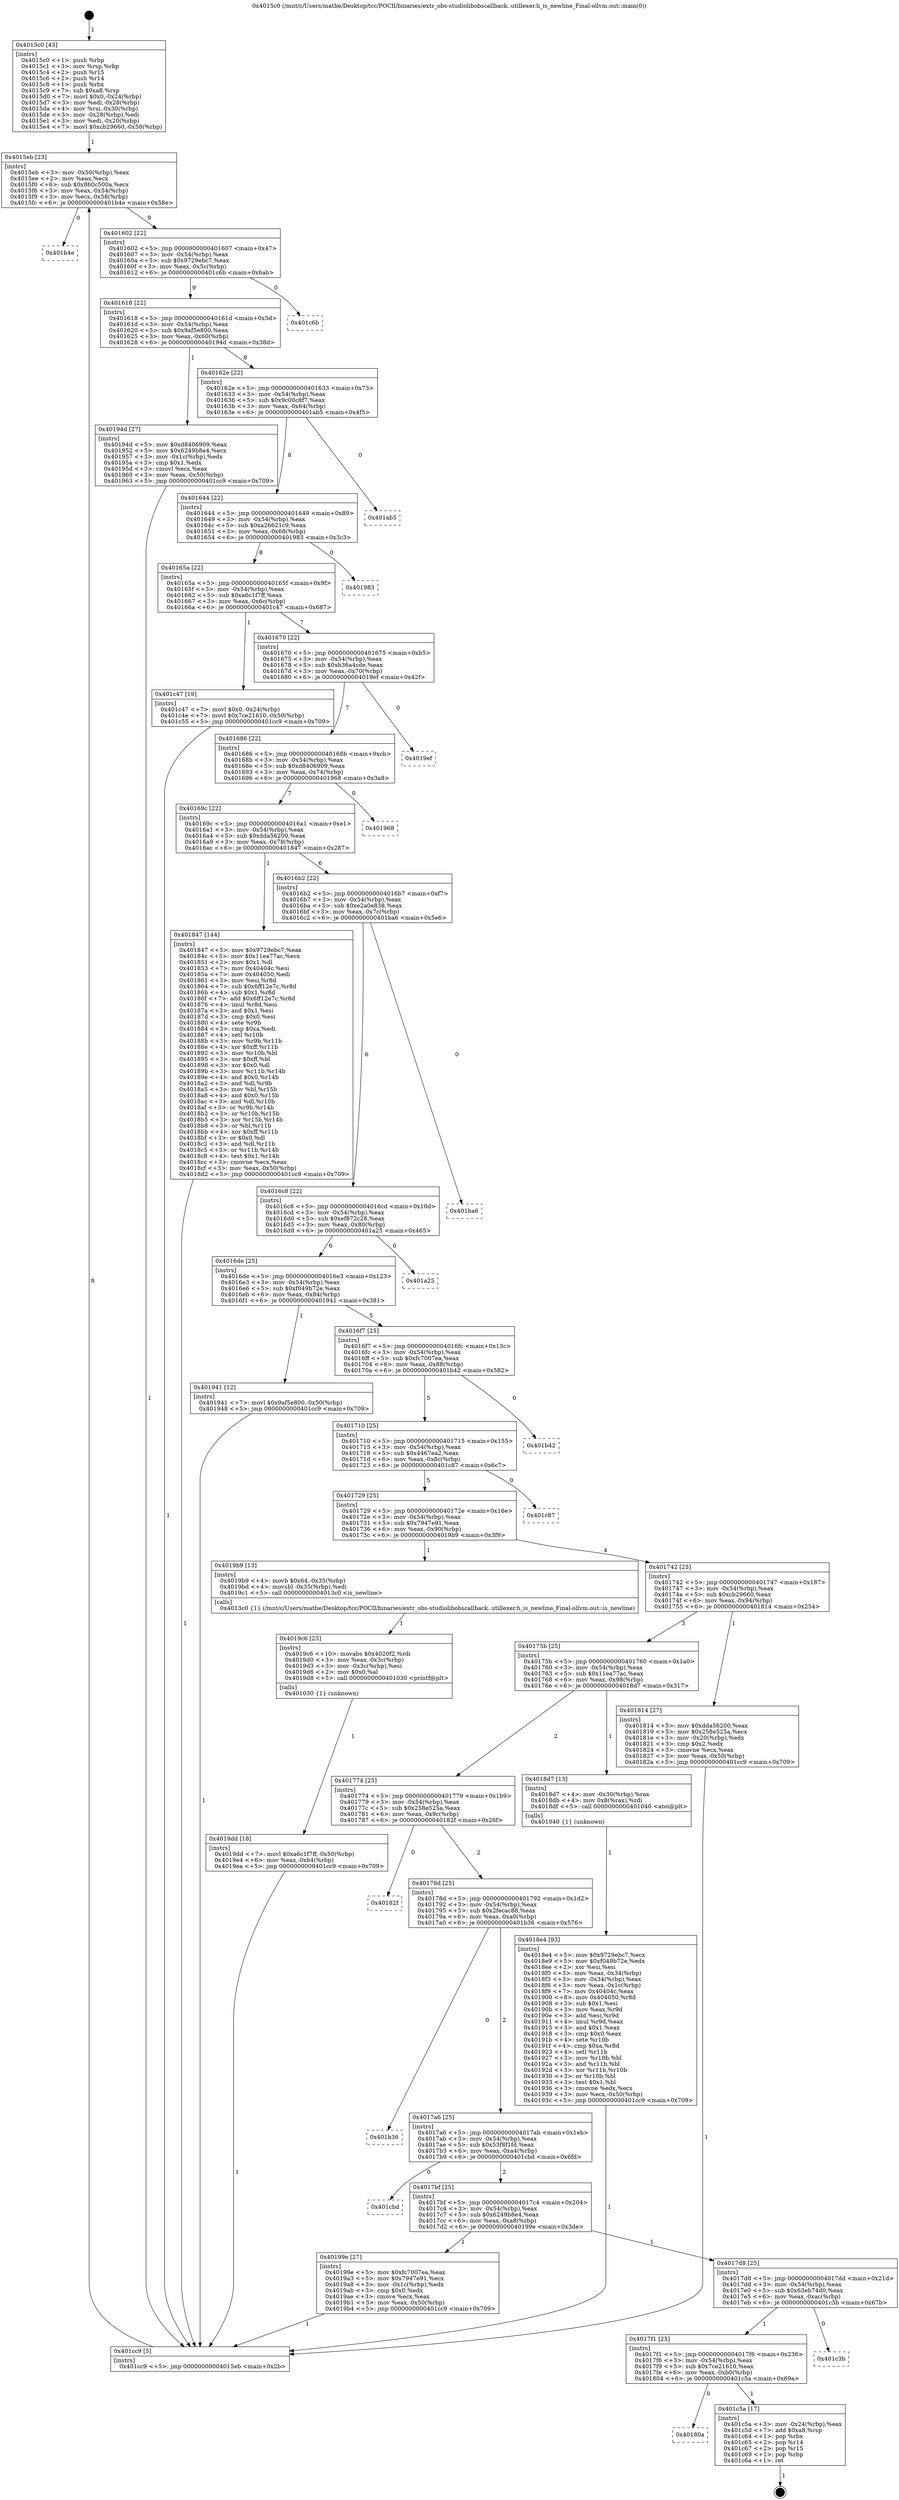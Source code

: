 digraph "0x4015c0" {
  label = "0x4015c0 (/mnt/c/Users/mathe/Desktop/tcc/POCII/binaries/extr_obs-studiolibobscallback..utillexer.h_is_newline_Final-ollvm.out::main(0))"
  labelloc = "t"
  node[shape=record]

  Entry [label="",width=0.3,height=0.3,shape=circle,fillcolor=black,style=filled]
  "0x4015eb" [label="{
     0x4015eb [23]\l
     | [instrs]\l
     &nbsp;&nbsp;0x4015eb \<+3\>: mov -0x50(%rbp),%eax\l
     &nbsp;&nbsp;0x4015ee \<+2\>: mov %eax,%ecx\l
     &nbsp;&nbsp;0x4015f0 \<+6\>: sub $0x860c500a,%ecx\l
     &nbsp;&nbsp;0x4015f6 \<+3\>: mov %eax,-0x54(%rbp)\l
     &nbsp;&nbsp;0x4015f9 \<+3\>: mov %ecx,-0x58(%rbp)\l
     &nbsp;&nbsp;0x4015fc \<+6\>: je 0000000000401b4e \<main+0x58e\>\l
  }"]
  "0x401b4e" [label="{
     0x401b4e\l
  }", style=dashed]
  "0x401602" [label="{
     0x401602 [22]\l
     | [instrs]\l
     &nbsp;&nbsp;0x401602 \<+5\>: jmp 0000000000401607 \<main+0x47\>\l
     &nbsp;&nbsp;0x401607 \<+3\>: mov -0x54(%rbp),%eax\l
     &nbsp;&nbsp;0x40160a \<+5\>: sub $0x9729ebc7,%eax\l
     &nbsp;&nbsp;0x40160f \<+3\>: mov %eax,-0x5c(%rbp)\l
     &nbsp;&nbsp;0x401612 \<+6\>: je 0000000000401c6b \<main+0x6ab\>\l
  }"]
  Exit [label="",width=0.3,height=0.3,shape=circle,fillcolor=black,style=filled,peripheries=2]
  "0x401c6b" [label="{
     0x401c6b\l
  }", style=dashed]
  "0x401618" [label="{
     0x401618 [22]\l
     | [instrs]\l
     &nbsp;&nbsp;0x401618 \<+5\>: jmp 000000000040161d \<main+0x5d\>\l
     &nbsp;&nbsp;0x40161d \<+3\>: mov -0x54(%rbp),%eax\l
     &nbsp;&nbsp;0x401620 \<+5\>: sub $0x9af5e800,%eax\l
     &nbsp;&nbsp;0x401625 \<+3\>: mov %eax,-0x60(%rbp)\l
     &nbsp;&nbsp;0x401628 \<+6\>: je 000000000040194d \<main+0x38d\>\l
  }"]
  "0x40180a" [label="{
     0x40180a\l
  }", style=dashed]
  "0x40194d" [label="{
     0x40194d [27]\l
     | [instrs]\l
     &nbsp;&nbsp;0x40194d \<+5\>: mov $0xd8406909,%eax\l
     &nbsp;&nbsp;0x401952 \<+5\>: mov $0x6249b8e4,%ecx\l
     &nbsp;&nbsp;0x401957 \<+3\>: mov -0x1c(%rbp),%edx\l
     &nbsp;&nbsp;0x40195a \<+3\>: cmp $0x1,%edx\l
     &nbsp;&nbsp;0x40195d \<+3\>: cmovl %ecx,%eax\l
     &nbsp;&nbsp;0x401960 \<+3\>: mov %eax,-0x50(%rbp)\l
     &nbsp;&nbsp;0x401963 \<+5\>: jmp 0000000000401cc9 \<main+0x709\>\l
  }"]
  "0x40162e" [label="{
     0x40162e [22]\l
     | [instrs]\l
     &nbsp;&nbsp;0x40162e \<+5\>: jmp 0000000000401633 \<main+0x73\>\l
     &nbsp;&nbsp;0x401633 \<+3\>: mov -0x54(%rbp),%eax\l
     &nbsp;&nbsp;0x401636 \<+5\>: sub $0x9c00c8f7,%eax\l
     &nbsp;&nbsp;0x40163b \<+3\>: mov %eax,-0x64(%rbp)\l
     &nbsp;&nbsp;0x40163e \<+6\>: je 0000000000401ab5 \<main+0x4f5\>\l
  }"]
  "0x401c5a" [label="{
     0x401c5a [17]\l
     | [instrs]\l
     &nbsp;&nbsp;0x401c5a \<+3\>: mov -0x24(%rbp),%eax\l
     &nbsp;&nbsp;0x401c5d \<+7\>: add $0xa8,%rsp\l
     &nbsp;&nbsp;0x401c64 \<+1\>: pop %rbx\l
     &nbsp;&nbsp;0x401c65 \<+2\>: pop %r14\l
     &nbsp;&nbsp;0x401c67 \<+2\>: pop %r15\l
     &nbsp;&nbsp;0x401c69 \<+1\>: pop %rbp\l
     &nbsp;&nbsp;0x401c6a \<+1\>: ret\l
  }"]
  "0x401ab5" [label="{
     0x401ab5\l
  }", style=dashed]
  "0x401644" [label="{
     0x401644 [22]\l
     | [instrs]\l
     &nbsp;&nbsp;0x401644 \<+5\>: jmp 0000000000401649 \<main+0x89\>\l
     &nbsp;&nbsp;0x401649 \<+3\>: mov -0x54(%rbp),%eax\l
     &nbsp;&nbsp;0x40164c \<+5\>: sub $0xa26621c9,%eax\l
     &nbsp;&nbsp;0x401651 \<+3\>: mov %eax,-0x68(%rbp)\l
     &nbsp;&nbsp;0x401654 \<+6\>: je 0000000000401983 \<main+0x3c3\>\l
  }"]
  "0x4017f1" [label="{
     0x4017f1 [25]\l
     | [instrs]\l
     &nbsp;&nbsp;0x4017f1 \<+5\>: jmp 00000000004017f6 \<main+0x236\>\l
     &nbsp;&nbsp;0x4017f6 \<+3\>: mov -0x54(%rbp),%eax\l
     &nbsp;&nbsp;0x4017f9 \<+5\>: sub $0x7ce21610,%eax\l
     &nbsp;&nbsp;0x4017fe \<+6\>: mov %eax,-0xb0(%rbp)\l
     &nbsp;&nbsp;0x401804 \<+6\>: je 0000000000401c5a \<main+0x69a\>\l
  }"]
  "0x401983" [label="{
     0x401983\l
  }", style=dashed]
  "0x40165a" [label="{
     0x40165a [22]\l
     | [instrs]\l
     &nbsp;&nbsp;0x40165a \<+5\>: jmp 000000000040165f \<main+0x9f\>\l
     &nbsp;&nbsp;0x40165f \<+3\>: mov -0x54(%rbp),%eax\l
     &nbsp;&nbsp;0x401662 \<+5\>: sub $0xa6c1f7ff,%eax\l
     &nbsp;&nbsp;0x401667 \<+3\>: mov %eax,-0x6c(%rbp)\l
     &nbsp;&nbsp;0x40166a \<+6\>: je 0000000000401c47 \<main+0x687\>\l
  }"]
  "0x401c3b" [label="{
     0x401c3b\l
  }", style=dashed]
  "0x401c47" [label="{
     0x401c47 [19]\l
     | [instrs]\l
     &nbsp;&nbsp;0x401c47 \<+7\>: movl $0x0,-0x24(%rbp)\l
     &nbsp;&nbsp;0x401c4e \<+7\>: movl $0x7ce21610,-0x50(%rbp)\l
     &nbsp;&nbsp;0x401c55 \<+5\>: jmp 0000000000401cc9 \<main+0x709\>\l
  }"]
  "0x401670" [label="{
     0x401670 [22]\l
     | [instrs]\l
     &nbsp;&nbsp;0x401670 \<+5\>: jmp 0000000000401675 \<main+0xb5\>\l
     &nbsp;&nbsp;0x401675 \<+3\>: mov -0x54(%rbp),%eax\l
     &nbsp;&nbsp;0x401678 \<+5\>: sub $0xb36a4cde,%eax\l
     &nbsp;&nbsp;0x40167d \<+3\>: mov %eax,-0x70(%rbp)\l
     &nbsp;&nbsp;0x401680 \<+6\>: je 00000000004019ef \<main+0x42f\>\l
  }"]
  "0x4019dd" [label="{
     0x4019dd [18]\l
     | [instrs]\l
     &nbsp;&nbsp;0x4019dd \<+7\>: movl $0xa6c1f7ff,-0x50(%rbp)\l
     &nbsp;&nbsp;0x4019e4 \<+6\>: mov %eax,-0xb4(%rbp)\l
     &nbsp;&nbsp;0x4019ea \<+5\>: jmp 0000000000401cc9 \<main+0x709\>\l
  }"]
  "0x4019ef" [label="{
     0x4019ef\l
  }", style=dashed]
  "0x401686" [label="{
     0x401686 [22]\l
     | [instrs]\l
     &nbsp;&nbsp;0x401686 \<+5\>: jmp 000000000040168b \<main+0xcb\>\l
     &nbsp;&nbsp;0x40168b \<+3\>: mov -0x54(%rbp),%eax\l
     &nbsp;&nbsp;0x40168e \<+5\>: sub $0xd8406909,%eax\l
     &nbsp;&nbsp;0x401693 \<+3\>: mov %eax,-0x74(%rbp)\l
     &nbsp;&nbsp;0x401696 \<+6\>: je 0000000000401968 \<main+0x3a8\>\l
  }"]
  "0x4019c6" [label="{
     0x4019c6 [23]\l
     | [instrs]\l
     &nbsp;&nbsp;0x4019c6 \<+10\>: movabs $0x4020f2,%rdi\l
     &nbsp;&nbsp;0x4019d0 \<+3\>: mov %eax,-0x3c(%rbp)\l
     &nbsp;&nbsp;0x4019d3 \<+3\>: mov -0x3c(%rbp),%esi\l
     &nbsp;&nbsp;0x4019d6 \<+2\>: mov $0x0,%al\l
     &nbsp;&nbsp;0x4019d8 \<+5\>: call 0000000000401030 \<printf@plt\>\l
     | [calls]\l
     &nbsp;&nbsp;0x401030 \{1\} (unknown)\l
  }"]
  "0x401968" [label="{
     0x401968\l
  }", style=dashed]
  "0x40169c" [label="{
     0x40169c [22]\l
     | [instrs]\l
     &nbsp;&nbsp;0x40169c \<+5\>: jmp 00000000004016a1 \<main+0xe1\>\l
     &nbsp;&nbsp;0x4016a1 \<+3\>: mov -0x54(%rbp),%eax\l
     &nbsp;&nbsp;0x4016a4 \<+5\>: sub $0xdda56200,%eax\l
     &nbsp;&nbsp;0x4016a9 \<+3\>: mov %eax,-0x78(%rbp)\l
     &nbsp;&nbsp;0x4016ac \<+6\>: je 0000000000401847 \<main+0x287\>\l
  }"]
  "0x4017d8" [label="{
     0x4017d8 [25]\l
     | [instrs]\l
     &nbsp;&nbsp;0x4017d8 \<+5\>: jmp 00000000004017dd \<main+0x21d\>\l
     &nbsp;&nbsp;0x4017dd \<+3\>: mov -0x54(%rbp),%eax\l
     &nbsp;&nbsp;0x4017e0 \<+5\>: sub $0x63eb74d0,%eax\l
     &nbsp;&nbsp;0x4017e5 \<+6\>: mov %eax,-0xac(%rbp)\l
     &nbsp;&nbsp;0x4017eb \<+6\>: je 0000000000401c3b \<main+0x67b\>\l
  }"]
  "0x401847" [label="{
     0x401847 [144]\l
     | [instrs]\l
     &nbsp;&nbsp;0x401847 \<+5\>: mov $0x9729ebc7,%eax\l
     &nbsp;&nbsp;0x40184c \<+5\>: mov $0x11ea77ac,%ecx\l
     &nbsp;&nbsp;0x401851 \<+2\>: mov $0x1,%dl\l
     &nbsp;&nbsp;0x401853 \<+7\>: mov 0x40404c,%esi\l
     &nbsp;&nbsp;0x40185a \<+7\>: mov 0x404050,%edi\l
     &nbsp;&nbsp;0x401861 \<+3\>: mov %esi,%r8d\l
     &nbsp;&nbsp;0x401864 \<+7\>: sub $0x6ff12e7c,%r8d\l
     &nbsp;&nbsp;0x40186b \<+4\>: sub $0x1,%r8d\l
     &nbsp;&nbsp;0x40186f \<+7\>: add $0x6ff12e7c,%r8d\l
     &nbsp;&nbsp;0x401876 \<+4\>: imul %r8d,%esi\l
     &nbsp;&nbsp;0x40187a \<+3\>: and $0x1,%esi\l
     &nbsp;&nbsp;0x40187d \<+3\>: cmp $0x0,%esi\l
     &nbsp;&nbsp;0x401880 \<+4\>: sete %r9b\l
     &nbsp;&nbsp;0x401884 \<+3\>: cmp $0xa,%edi\l
     &nbsp;&nbsp;0x401887 \<+4\>: setl %r10b\l
     &nbsp;&nbsp;0x40188b \<+3\>: mov %r9b,%r11b\l
     &nbsp;&nbsp;0x40188e \<+4\>: xor $0xff,%r11b\l
     &nbsp;&nbsp;0x401892 \<+3\>: mov %r10b,%bl\l
     &nbsp;&nbsp;0x401895 \<+3\>: xor $0xff,%bl\l
     &nbsp;&nbsp;0x401898 \<+3\>: xor $0x0,%dl\l
     &nbsp;&nbsp;0x40189b \<+3\>: mov %r11b,%r14b\l
     &nbsp;&nbsp;0x40189e \<+4\>: and $0x0,%r14b\l
     &nbsp;&nbsp;0x4018a2 \<+3\>: and %dl,%r9b\l
     &nbsp;&nbsp;0x4018a5 \<+3\>: mov %bl,%r15b\l
     &nbsp;&nbsp;0x4018a8 \<+4\>: and $0x0,%r15b\l
     &nbsp;&nbsp;0x4018ac \<+3\>: and %dl,%r10b\l
     &nbsp;&nbsp;0x4018af \<+3\>: or %r9b,%r14b\l
     &nbsp;&nbsp;0x4018b2 \<+3\>: or %r10b,%r15b\l
     &nbsp;&nbsp;0x4018b5 \<+3\>: xor %r15b,%r14b\l
     &nbsp;&nbsp;0x4018b8 \<+3\>: or %bl,%r11b\l
     &nbsp;&nbsp;0x4018bb \<+4\>: xor $0xff,%r11b\l
     &nbsp;&nbsp;0x4018bf \<+3\>: or $0x0,%dl\l
     &nbsp;&nbsp;0x4018c2 \<+3\>: and %dl,%r11b\l
     &nbsp;&nbsp;0x4018c5 \<+3\>: or %r11b,%r14b\l
     &nbsp;&nbsp;0x4018c8 \<+4\>: test $0x1,%r14b\l
     &nbsp;&nbsp;0x4018cc \<+3\>: cmovne %ecx,%eax\l
     &nbsp;&nbsp;0x4018cf \<+3\>: mov %eax,-0x50(%rbp)\l
     &nbsp;&nbsp;0x4018d2 \<+5\>: jmp 0000000000401cc9 \<main+0x709\>\l
  }"]
  "0x4016b2" [label="{
     0x4016b2 [22]\l
     | [instrs]\l
     &nbsp;&nbsp;0x4016b2 \<+5\>: jmp 00000000004016b7 \<main+0xf7\>\l
     &nbsp;&nbsp;0x4016b7 \<+3\>: mov -0x54(%rbp),%eax\l
     &nbsp;&nbsp;0x4016ba \<+5\>: sub $0xe2a0e838,%eax\l
     &nbsp;&nbsp;0x4016bf \<+3\>: mov %eax,-0x7c(%rbp)\l
     &nbsp;&nbsp;0x4016c2 \<+6\>: je 0000000000401ba6 \<main+0x5e6\>\l
  }"]
  "0x40199e" [label="{
     0x40199e [27]\l
     | [instrs]\l
     &nbsp;&nbsp;0x40199e \<+5\>: mov $0xfc7007ea,%eax\l
     &nbsp;&nbsp;0x4019a3 \<+5\>: mov $0x7947e91,%ecx\l
     &nbsp;&nbsp;0x4019a8 \<+3\>: mov -0x1c(%rbp),%edx\l
     &nbsp;&nbsp;0x4019ab \<+3\>: cmp $0x0,%edx\l
     &nbsp;&nbsp;0x4019ae \<+3\>: cmove %ecx,%eax\l
     &nbsp;&nbsp;0x4019b1 \<+3\>: mov %eax,-0x50(%rbp)\l
     &nbsp;&nbsp;0x4019b4 \<+5\>: jmp 0000000000401cc9 \<main+0x709\>\l
  }"]
  "0x401ba6" [label="{
     0x401ba6\l
  }", style=dashed]
  "0x4016c8" [label="{
     0x4016c8 [22]\l
     | [instrs]\l
     &nbsp;&nbsp;0x4016c8 \<+5\>: jmp 00000000004016cd \<main+0x10d\>\l
     &nbsp;&nbsp;0x4016cd \<+3\>: mov -0x54(%rbp),%eax\l
     &nbsp;&nbsp;0x4016d0 \<+5\>: sub $0xef872c28,%eax\l
     &nbsp;&nbsp;0x4016d5 \<+3\>: mov %eax,-0x80(%rbp)\l
     &nbsp;&nbsp;0x4016d8 \<+6\>: je 0000000000401a25 \<main+0x465\>\l
  }"]
  "0x4017bf" [label="{
     0x4017bf [25]\l
     | [instrs]\l
     &nbsp;&nbsp;0x4017bf \<+5\>: jmp 00000000004017c4 \<main+0x204\>\l
     &nbsp;&nbsp;0x4017c4 \<+3\>: mov -0x54(%rbp),%eax\l
     &nbsp;&nbsp;0x4017c7 \<+5\>: sub $0x6249b8e4,%eax\l
     &nbsp;&nbsp;0x4017cc \<+6\>: mov %eax,-0xa8(%rbp)\l
     &nbsp;&nbsp;0x4017d2 \<+6\>: je 000000000040199e \<main+0x3de\>\l
  }"]
  "0x401a25" [label="{
     0x401a25\l
  }", style=dashed]
  "0x4016de" [label="{
     0x4016de [25]\l
     | [instrs]\l
     &nbsp;&nbsp;0x4016de \<+5\>: jmp 00000000004016e3 \<main+0x123\>\l
     &nbsp;&nbsp;0x4016e3 \<+3\>: mov -0x54(%rbp),%eax\l
     &nbsp;&nbsp;0x4016e6 \<+5\>: sub $0xf049b72e,%eax\l
     &nbsp;&nbsp;0x4016eb \<+6\>: mov %eax,-0x84(%rbp)\l
     &nbsp;&nbsp;0x4016f1 \<+6\>: je 0000000000401941 \<main+0x381\>\l
  }"]
  "0x401cbd" [label="{
     0x401cbd\l
  }", style=dashed]
  "0x401941" [label="{
     0x401941 [12]\l
     | [instrs]\l
     &nbsp;&nbsp;0x401941 \<+7\>: movl $0x9af5e800,-0x50(%rbp)\l
     &nbsp;&nbsp;0x401948 \<+5\>: jmp 0000000000401cc9 \<main+0x709\>\l
  }"]
  "0x4016f7" [label="{
     0x4016f7 [25]\l
     | [instrs]\l
     &nbsp;&nbsp;0x4016f7 \<+5\>: jmp 00000000004016fc \<main+0x13c\>\l
     &nbsp;&nbsp;0x4016fc \<+3\>: mov -0x54(%rbp),%eax\l
     &nbsp;&nbsp;0x4016ff \<+5\>: sub $0xfc7007ea,%eax\l
     &nbsp;&nbsp;0x401704 \<+6\>: mov %eax,-0x88(%rbp)\l
     &nbsp;&nbsp;0x40170a \<+6\>: je 0000000000401b42 \<main+0x582\>\l
  }"]
  "0x4017a6" [label="{
     0x4017a6 [25]\l
     | [instrs]\l
     &nbsp;&nbsp;0x4017a6 \<+5\>: jmp 00000000004017ab \<main+0x1eb\>\l
     &nbsp;&nbsp;0x4017ab \<+3\>: mov -0x54(%rbp),%eax\l
     &nbsp;&nbsp;0x4017ae \<+5\>: sub $0x53f8f1fd,%eax\l
     &nbsp;&nbsp;0x4017b3 \<+6\>: mov %eax,-0xa4(%rbp)\l
     &nbsp;&nbsp;0x4017b9 \<+6\>: je 0000000000401cbd \<main+0x6fd\>\l
  }"]
  "0x401b42" [label="{
     0x401b42\l
  }", style=dashed]
  "0x401710" [label="{
     0x401710 [25]\l
     | [instrs]\l
     &nbsp;&nbsp;0x401710 \<+5\>: jmp 0000000000401715 \<main+0x155\>\l
     &nbsp;&nbsp;0x401715 \<+3\>: mov -0x54(%rbp),%eax\l
     &nbsp;&nbsp;0x401718 \<+5\>: sub $0x4467ea2,%eax\l
     &nbsp;&nbsp;0x40171d \<+6\>: mov %eax,-0x8c(%rbp)\l
     &nbsp;&nbsp;0x401723 \<+6\>: je 0000000000401c87 \<main+0x6c7\>\l
  }"]
  "0x401b36" [label="{
     0x401b36\l
  }", style=dashed]
  "0x401c87" [label="{
     0x401c87\l
  }", style=dashed]
  "0x401729" [label="{
     0x401729 [25]\l
     | [instrs]\l
     &nbsp;&nbsp;0x401729 \<+5\>: jmp 000000000040172e \<main+0x16e\>\l
     &nbsp;&nbsp;0x40172e \<+3\>: mov -0x54(%rbp),%eax\l
     &nbsp;&nbsp;0x401731 \<+5\>: sub $0x7947e91,%eax\l
     &nbsp;&nbsp;0x401736 \<+6\>: mov %eax,-0x90(%rbp)\l
     &nbsp;&nbsp;0x40173c \<+6\>: je 00000000004019b9 \<main+0x3f9\>\l
  }"]
  "0x40178d" [label="{
     0x40178d [25]\l
     | [instrs]\l
     &nbsp;&nbsp;0x40178d \<+5\>: jmp 0000000000401792 \<main+0x1d2\>\l
     &nbsp;&nbsp;0x401792 \<+3\>: mov -0x54(%rbp),%eax\l
     &nbsp;&nbsp;0x401795 \<+5\>: sub $0x2fecac88,%eax\l
     &nbsp;&nbsp;0x40179a \<+6\>: mov %eax,-0xa0(%rbp)\l
     &nbsp;&nbsp;0x4017a0 \<+6\>: je 0000000000401b36 \<main+0x576\>\l
  }"]
  "0x4019b9" [label="{
     0x4019b9 [13]\l
     | [instrs]\l
     &nbsp;&nbsp;0x4019b9 \<+4\>: movb $0x64,-0x35(%rbp)\l
     &nbsp;&nbsp;0x4019bd \<+4\>: movsbl -0x35(%rbp),%edi\l
     &nbsp;&nbsp;0x4019c1 \<+5\>: call 00000000004013c0 \<is_newline\>\l
     | [calls]\l
     &nbsp;&nbsp;0x4013c0 \{1\} (/mnt/c/Users/mathe/Desktop/tcc/POCII/binaries/extr_obs-studiolibobscallback..utillexer.h_is_newline_Final-ollvm.out::is_newline)\l
  }"]
  "0x401742" [label="{
     0x401742 [25]\l
     | [instrs]\l
     &nbsp;&nbsp;0x401742 \<+5\>: jmp 0000000000401747 \<main+0x187\>\l
     &nbsp;&nbsp;0x401747 \<+3\>: mov -0x54(%rbp),%eax\l
     &nbsp;&nbsp;0x40174a \<+5\>: sub $0xcb29660,%eax\l
     &nbsp;&nbsp;0x40174f \<+6\>: mov %eax,-0x94(%rbp)\l
     &nbsp;&nbsp;0x401755 \<+6\>: je 0000000000401814 \<main+0x254\>\l
  }"]
  "0x40182f" [label="{
     0x40182f\l
  }", style=dashed]
  "0x401814" [label="{
     0x401814 [27]\l
     | [instrs]\l
     &nbsp;&nbsp;0x401814 \<+5\>: mov $0xdda56200,%eax\l
     &nbsp;&nbsp;0x401819 \<+5\>: mov $0x258e525a,%ecx\l
     &nbsp;&nbsp;0x40181e \<+3\>: mov -0x20(%rbp),%edx\l
     &nbsp;&nbsp;0x401821 \<+3\>: cmp $0x2,%edx\l
     &nbsp;&nbsp;0x401824 \<+3\>: cmovne %ecx,%eax\l
     &nbsp;&nbsp;0x401827 \<+3\>: mov %eax,-0x50(%rbp)\l
     &nbsp;&nbsp;0x40182a \<+5\>: jmp 0000000000401cc9 \<main+0x709\>\l
  }"]
  "0x40175b" [label="{
     0x40175b [25]\l
     | [instrs]\l
     &nbsp;&nbsp;0x40175b \<+5\>: jmp 0000000000401760 \<main+0x1a0\>\l
     &nbsp;&nbsp;0x401760 \<+3\>: mov -0x54(%rbp),%eax\l
     &nbsp;&nbsp;0x401763 \<+5\>: sub $0x11ea77ac,%eax\l
     &nbsp;&nbsp;0x401768 \<+6\>: mov %eax,-0x98(%rbp)\l
     &nbsp;&nbsp;0x40176e \<+6\>: je 00000000004018d7 \<main+0x317\>\l
  }"]
  "0x401cc9" [label="{
     0x401cc9 [5]\l
     | [instrs]\l
     &nbsp;&nbsp;0x401cc9 \<+5\>: jmp 00000000004015eb \<main+0x2b\>\l
  }"]
  "0x4015c0" [label="{
     0x4015c0 [43]\l
     | [instrs]\l
     &nbsp;&nbsp;0x4015c0 \<+1\>: push %rbp\l
     &nbsp;&nbsp;0x4015c1 \<+3\>: mov %rsp,%rbp\l
     &nbsp;&nbsp;0x4015c4 \<+2\>: push %r15\l
     &nbsp;&nbsp;0x4015c6 \<+2\>: push %r14\l
     &nbsp;&nbsp;0x4015c8 \<+1\>: push %rbx\l
     &nbsp;&nbsp;0x4015c9 \<+7\>: sub $0xa8,%rsp\l
     &nbsp;&nbsp;0x4015d0 \<+7\>: movl $0x0,-0x24(%rbp)\l
     &nbsp;&nbsp;0x4015d7 \<+3\>: mov %edi,-0x28(%rbp)\l
     &nbsp;&nbsp;0x4015da \<+4\>: mov %rsi,-0x30(%rbp)\l
     &nbsp;&nbsp;0x4015de \<+3\>: mov -0x28(%rbp),%edi\l
     &nbsp;&nbsp;0x4015e1 \<+3\>: mov %edi,-0x20(%rbp)\l
     &nbsp;&nbsp;0x4015e4 \<+7\>: movl $0xcb29660,-0x50(%rbp)\l
  }"]
  "0x4018e4" [label="{
     0x4018e4 [93]\l
     | [instrs]\l
     &nbsp;&nbsp;0x4018e4 \<+5\>: mov $0x9729ebc7,%ecx\l
     &nbsp;&nbsp;0x4018e9 \<+5\>: mov $0xf049b72e,%edx\l
     &nbsp;&nbsp;0x4018ee \<+2\>: xor %esi,%esi\l
     &nbsp;&nbsp;0x4018f0 \<+3\>: mov %eax,-0x34(%rbp)\l
     &nbsp;&nbsp;0x4018f3 \<+3\>: mov -0x34(%rbp),%eax\l
     &nbsp;&nbsp;0x4018f6 \<+3\>: mov %eax,-0x1c(%rbp)\l
     &nbsp;&nbsp;0x4018f9 \<+7\>: mov 0x40404c,%eax\l
     &nbsp;&nbsp;0x401900 \<+8\>: mov 0x404050,%r8d\l
     &nbsp;&nbsp;0x401908 \<+3\>: sub $0x1,%esi\l
     &nbsp;&nbsp;0x40190b \<+3\>: mov %eax,%r9d\l
     &nbsp;&nbsp;0x40190e \<+3\>: add %esi,%r9d\l
     &nbsp;&nbsp;0x401911 \<+4\>: imul %r9d,%eax\l
     &nbsp;&nbsp;0x401915 \<+3\>: and $0x1,%eax\l
     &nbsp;&nbsp;0x401918 \<+3\>: cmp $0x0,%eax\l
     &nbsp;&nbsp;0x40191b \<+4\>: sete %r10b\l
     &nbsp;&nbsp;0x40191f \<+4\>: cmp $0xa,%r8d\l
     &nbsp;&nbsp;0x401923 \<+4\>: setl %r11b\l
     &nbsp;&nbsp;0x401927 \<+3\>: mov %r10b,%bl\l
     &nbsp;&nbsp;0x40192a \<+3\>: and %r11b,%bl\l
     &nbsp;&nbsp;0x40192d \<+3\>: xor %r11b,%r10b\l
     &nbsp;&nbsp;0x401930 \<+3\>: or %r10b,%bl\l
     &nbsp;&nbsp;0x401933 \<+3\>: test $0x1,%bl\l
     &nbsp;&nbsp;0x401936 \<+3\>: cmovne %edx,%ecx\l
     &nbsp;&nbsp;0x401939 \<+3\>: mov %ecx,-0x50(%rbp)\l
     &nbsp;&nbsp;0x40193c \<+5\>: jmp 0000000000401cc9 \<main+0x709\>\l
  }"]
  "0x4018d7" [label="{
     0x4018d7 [13]\l
     | [instrs]\l
     &nbsp;&nbsp;0x4018d7 \<+4\>: mov -0x30(%rbp),%rax\l
     &nbsp;&nbsp;0x4018db \<+4\>: mov 0x8(%rax),%rdi\l
     &nbsp;&nbsp;0x4018df \<+5\>: call 0000000000401040 \<atoi@plt\>\l
     | [calls]\l
     &nbsp;&nbsp;0x401040 \{1\} (unknown)\l
  }"]
  "0x401774" [label="{
     0x401774 [25]\l
     | [instrs]\l
     &nbsp;&nbsp;0x401774 \<+5\>: jmp 0000000000401779 \<main+0x1b9\>\l
     &nbsp;&nbsp;0x401779 \<+3\>: mov -0x54(%rbp),%eax\l
     &nbsp;&nbsp;0x40177c \<+5\>: sub $0x258e525a,%eax\l
     &nbsp;&nbsp;0x401781 \<+6\>: mov %eax,-0x9c(%rbp)\l
     &nbsp;&nbsp;0x401787 \<+6\>: je 000000000040182f \<main+0x26f\>\l
  }"]
  Entry -> "0x4015c0" [label=" 1"]
  "0x4015eb" -> "0x401b4e" [label=" 0"]
  "0x4015eb" -> "0x401602" [label=" 9"]
  "0x401c5a" -> Exit [label=" 1"]
  "0x401602" -> "0x401c6b" [label=" 0"]
  "0x401602" -> "0x401618" [label=" 9"]
  "0x4017f1" -> "0x40180a" [label=" 0"]
  "0x401618" -> "0x40194d" [label=" 1"]
  "0x401618" -> "0x40162e" [label=" 8"]
  "0x4017f1" -> "0x401c5a" [label=" 1"]
  "0x40162e" -> "0x401ab5" [label=" 0"]
  "0x40162e" -> "0x401644" [label=" 8"]
  "0x4017d8" -> "0x4017f1" [label=" 1"]
  "0x401644" -> "0x401983" [label=" 0"]
  "0x401644" -> "0x40165a" [label=" 8"]
  "0x4017d8" -> "0x401c3b" [label=" 0"]
  "0x40165a" -> "0x401c47" [label=" 1"]
  "0x40165a" -> "0x401670" [label=" 7"]
  "0x401c47" -> "0x401cc9" [label=" 1"]
  "0x401670" -> "0x4019ef" [label=" 0"]
  "0x401670" -> "0x401686" [label=" 7"]
  "0x4019dd" -> "0x401cc9" [label=" 1"]
  "0x401686" -> "0x401968" [label=" 0"]
  "0x401686" -> "0x40169c" [label=" 7"]
  "0x4019c6" -> "0x4019dd" [label=" 1"]
  "0x40169c" -> "0x401847" [label=" 1"]
  "0x40169c" -> "0x4016b2" [label=" 6"]
  "0x4019b9" -> "0x4019c6" [label=" 1"]
  "0x4016b2" -> "0x401ba6" [label=" 0"]
  "0x4016b2" -> "0x4016c8" [label=" 6"]
  "0x40199e" -> "0x401cc9" [label=" 1"]
  "0x4016c8" -> "0x401a25" [label=" 0"]
  "0x4016c8" -> "0x4016de" [label=" 6"]
  "0x4017bf" -> "0x40199e" [label=" 1"]
  "0x4016de" -> "0x401941" [label=" 1"]
  "0x4016de" -> "0x4016f7" [label=" 5"]
  "0x4017bf" -> "0x4017d8" [label=" 1"]
  "0x4016f7" -> "0x401b42" [label=" 0"]
  "0x4016f7" -> "0x401710" [label=" 5"]
  "0x4017a6" -> "0x401cbd" [label=" 0"]
  "0x401710" -> "0x401c87" [label=" 0"]
  "0x401710" -> "0x401729" [label=" 5"]
  "0x4017a6" -> "0x4017bf" [label=" 2"]
  "0x401729" -> "0x4019b9" [label=" 1"]
  "0x401729" -> "0x401742" [label=" 4"]
  "0x40178d" -> "0x401b36" [label=" 0"]
  "0x401742" -> "0x401814" [label=" 1"]
  "0x401742" -> "0x40175b" [label=" 3"]
  "0x401814" -> "0x401cc9" [label=" 1"]
  "0x4015c0" -> "0x4015eb" [label=" 1"]
  "0x401cc9" -> "0x4015eb" [label=" 8"]
  "0x401847" -> "0x401cc9" [label=" 1"]
  "0x40178d" -> "0x4017a6" [label=" 2"]
  "0x40175b" -> "0x4018d7" [label=" 1"]
  "0x40175b" -> "0x401774" [label=" 2"]
  "0x4018d7" -> "0x4018e4" [label=" 1"]
  "0x4018e4" -> "0x401cc9" [label=" 1"]
  "0x401941" -> "0x401cc9" [label=" 1"]
  "0x40194d" -> "0x401cc9" [label=" 1"]
  "0x401774" -> "0x40178d" [label=" 2"]
  "0x401774" -> "0x40182f" [label=" 0"]
}
